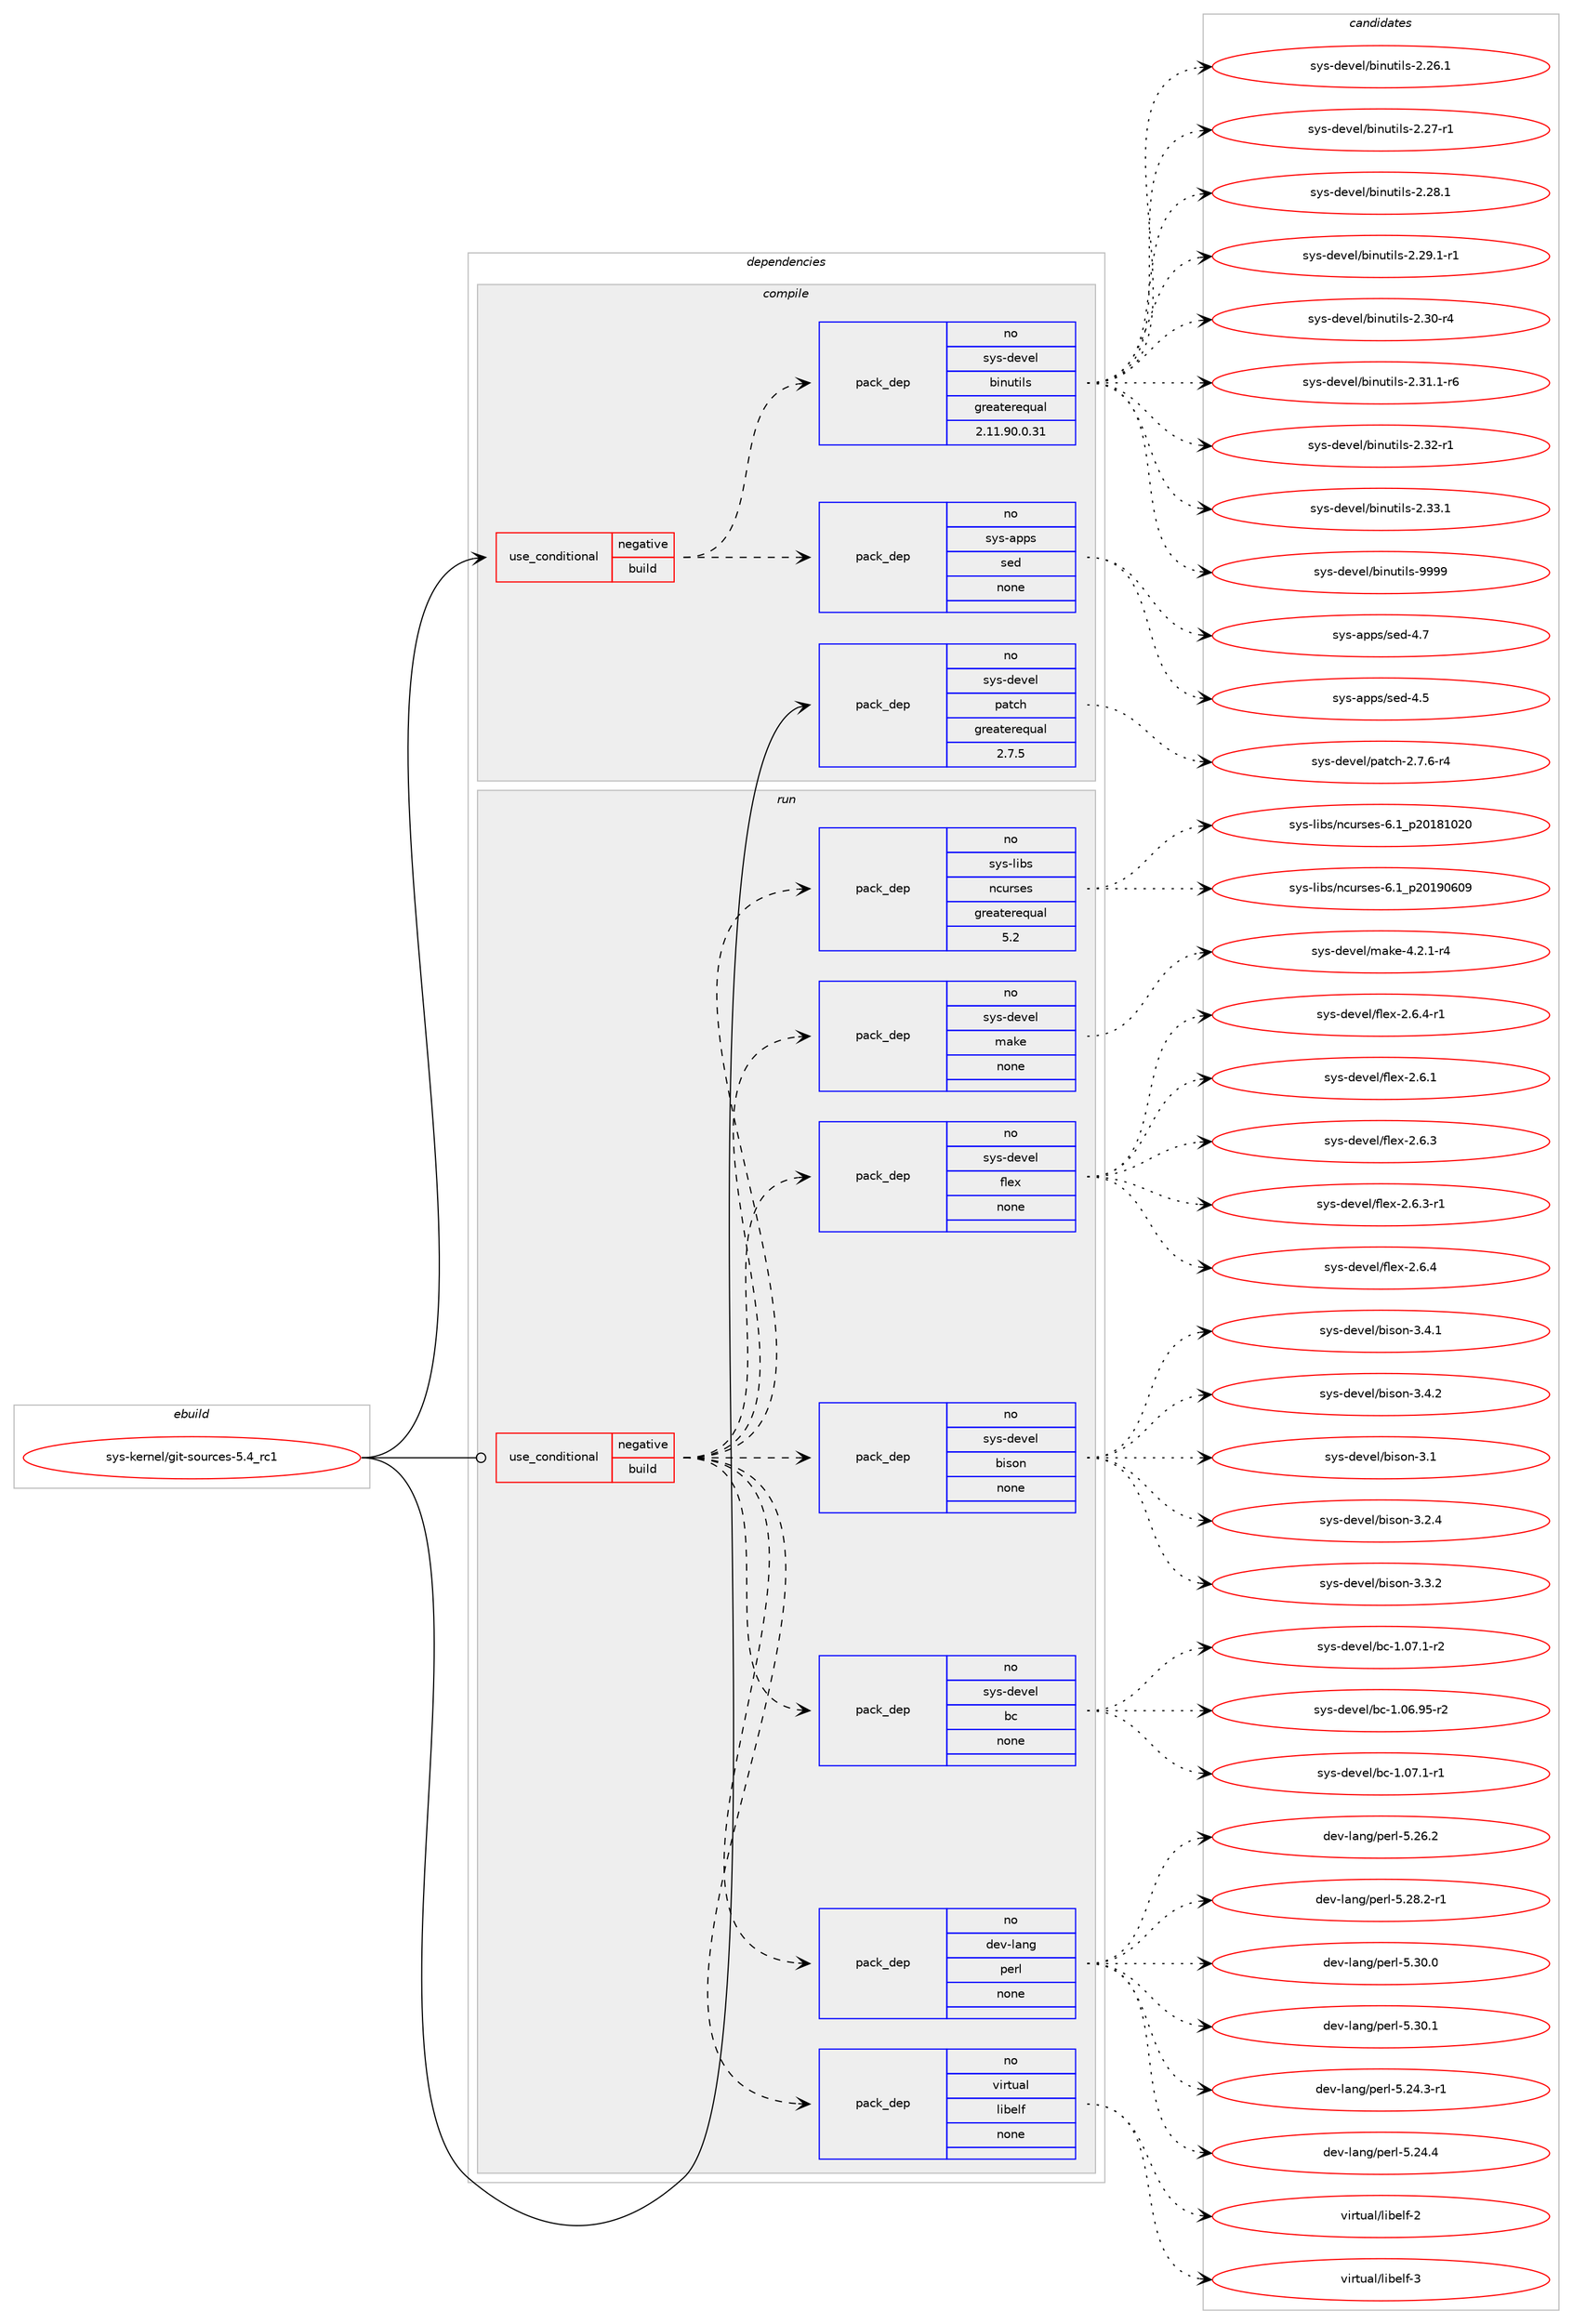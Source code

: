 digraph prolog {

# *************
# Graph options
# *************

newrank=true;
concentrate=true;
compound=true;
graph [rankdir=LR,fontname=Helvetica,fontsize=10,ranksep=1.5];#, ranksep=2.5, nodesep=0.2];
edge  [arrowhead=vee];
node  [fontname=Helvetica,fontsize=10];

# **********
# The ebuild
# **********

subgraph cluster_leftcol {
color=gray;
rank=same;
label=<<i>ebuild</i>>;
id [label="sys-kernel/git-sources-5.4_rc1", color=red, width=4, href="../sys-kernel/git-sources-5.4_rc1.svg"];
}

# ****************
# The dependencies
# ****************

subgraph cluster_midcol {
color=gray;
label=<<i>dependencies</i>>;
subgraph cluster_compile {
fillcolor="#eeeeee";
style=filled;
label=<<i>compile</i>>;
subgraph cond215066 {
dependency895130 [label=<<TABLE BORDER="0" CELLBORDER="1" CELLSPACING="0" CELLPADDING="4"><TR><TD ROWSPAN="3" CELLPADDING="10">use_conditional</TD></TR><TR><TD>negative</TD></TR><TR><TD>build</TD></TR></TABLE>>, shape=none, color=red];
subgraph pack664364 {
dependency895131 [label=<<TABLE BORDER="0" CELLBORDER="1" CELLSPACING="0" CELLPADDING="4" WIDTH="220"><TR><TD ROWSPAN="6" CELLPADDING="30">pack_dep</TD></TR><TR><TD WIDTH="110">no</TD></TR><TR><TD>sys-apps</TD></TR><TR><TD>sed</TD></TR><TR><TD>none</TD></TR><TR><TD></TD></TR></TABLE>>, shape=none, color=blue];
}
dependency895130:e -> dependency895131:w [weight=20,style="dashed",arrowhead="vee"];
subgraph pack664365 {
dependency895132 [label=<<TABLE BORDER="0" CELLBORDER="1" CELLSPACING="0" CELLPADDING="4" WIDTH="220"><TR><TD ROWSPAN="6" CELLPADDING="30">pack_dep</TD></TR><TR><TD WIDTH="110">no</TD></TR><TR><TD>sys-devel</TD></TR><TR><TD>binutils</TD></TR><TR><TD>greaterequal</TD></TR><TR><TD>2.11.90.0.31</TD></TR></TABLE>>, shape=none, color=blue];
}
dependency895130:e -> dependency895132:w [weight=20,style="dashed",arrowhead="vee"];
}
id:e -> dependency895130:w [weight=20,style="solid",arrowhead="vee"];
subgraph pack664366 {
dependency895133 [label=<<TABLE BORDER="0" CELLBORDER="1" CELLSPACING="0" CELLPADDING="4" WIDTH="220"><TR><TD ROWSPAN="6" CELLPADDING="30">pack_dep</TD></TR><TR><TD WIDTH="110">no</TD></TR><TR><TD>sys-devel</TD></TR><TR><TD>patch</TD></TR><TR><TD>greaterequal</TD></TR><TR><TD>2.7.5</TD></TR></TABLE>>, shape=none, color=blue];
}
id:e -> dependency895133:w [weight=20,style="solid",arrowhead="vee"];
}
subgraph cluster_compileandrun {
fillcolor="#eeeeee";
style=filled;
label=<<i>compile and run</i>>;
}
subgraph cluster_run {
fillcolor="#eeeeee";
style=filled;
label=<<i>run</i>>;
subgraph cond215067 {
dependency895134 [label=<<TABLE BORDER="0" CELLBORDER="1" CELLSPACING="0" CELLPADDING="4"><TR><TD ROWSPAN="3" CELLPADDING="10">use_conditional</TD></TR><TR><TD>negative</TD></TR><TR><TD>build</TD></TR></TABLE>>, shape=none, color=red];
subgraph pack664367 {
dependency895135 [label=<<TABLE BORDER="0" CELLBORDER="1" CELLSPACING="0" CELLPADDING="4" WIDTH="220"><TR><TD ROWSPAN="6" CELLPADDING="30">pack_dep</TD></TR><TR><TD WIDTH="110">no</TD></TR><TR><TD>dev-lang</TD></TR><TR><TD>perl</TD></TR><TR><TD>none</TD></TR><TR><TD></TD></TR></TABLE>>, shape=none, color=blue];
}
dependency895134:e -> dependency895135:w [weight=20,style="dashed",arrowhead="vee"];
subgraph pack664368 {
dependency895136 [label=<<TABLE BORDER="0" CELLBORDER="1" CELLSPACING="0" CELLPADDING="4" WIDTH="220"><TR><TD ROWSPAN="6" CELLPADDING="30">pack_dep</TD></TR><TR><TD WIDTH="110">no</TD></TR><TR><TD>sys-devel</TD></TR><TR><TD>bc</TD></TR><TR><TD>none</TD></TR><TR><TD></TD></TR></TABLE>>, shape=none, color=blue];
}
dependency895134:e -> dependency895136:w [weight=20,style="dashed",arrowhead="vee"];
subgraph pack664369 {
dependency895137 [label=<<TABLE BORDER="0" CELLBORDER="1" CELLSPACING="0" CELLPADDING="4" WIDTH="220"><TR><TD ROWSPAN="6" CELLPADDING="30">pack_dep</TD></TR><TR><TD WIDTH="110">no</TD></TR><TR><TD>sys-devel</TD></TR><TR><TD>bison</TD></TR><TR><TD>none</TD></TR><TR><TD></TD></TR></TABLE>>, shape=none, color=blue];
}
dependency895134:e -> dependency895137:w [weight=20,style="dashed",arrowhead="vee"];
subgraph pack664370 {
dependency895138 [label=<<TABLE BORDER="0" CELLBORDER="1" CELLSPACING="0" CELLPADDING="4" WIDTH="220"><TR><TD ROWSPAN="6" CELLPADDING="30">pack_dep</TD></TR><TR><TD WIDTH="110">no</TD></TR><TR><TD>sys-devel</TD></TR><TR><TD>flex</TD></TR><TR><TD>none</TD></TR><TR><TD></TD></TR></TABLE>>, shape=none, color=blue];
}
dependency895134:e -> dependency895138:w [weight=20,style="dashed",arrowhead="vee"];
subgraph pack664371 {
dependency895139 [label=<<TABLE BORDER="0" CELLBORDER="1" CELLSPACING="0" CELLPADDING="4" WIDTH="220"><TR><TD ROWSPAN="6" CELLPADDING="30">pack_dep</TD></TR><TR><TD WIDTH="110">no</TD></TR><TR><TD>sys-devel</TD></TR><TR><TD>make</TD></TR><TR><TD>none</TD></TR><TR><TD></TD></TR></TABLE>>, shape=none, color=blue];
}
dependency895134:e -> dependency895139:w [weight=20,style="dashed",arrowhead="vee"];
subgraph pack664372 {
dependency895140 [label=<<TABLE BORDER="0" CELLBORDER="1" CELLSPACING="0" CELLPADDING="4" WIDTH="220"><TR><TD ROWSPAN="6" CELLPADDING="30">pack_dep</TD></TR><TR><TD WIDTH="110">no</TD></TR><TR><TD>sys-libs</TD></TR><TR><TD>ncurses</TD></TR><TR><TD>greaterequal</TD></TR><TR><TD>5.2</TD></TR></TABLE>>, shape=none, color=blue];
}
dependency895134:e -> dependency895140:w [weight=20,style="dashed",arrowhead="vee"];
subgraph pack664373 {
dependency895141 [label=<<TABLE BORDER="0" CELLBORDER="1" CELLSPACING="0" CELLPADDING="4" WIDTH="220"><TR><TD ROWSPAN="6" CELLPADDING="30">pack_dep</TD></TR><TR><TD WIDTH="110">no</TD></TR><TR><TD>virtual</TD></TR><TR><TD>libelf</TD></TR><TR><TD>none</TD></TR><TR><TD></TD></TR></TABLE>>, shape=none, color=blue];
}
dependency895134:e -> dependency895141:w [weight=20,style="dashed",arrowhead="vee"];
}
id:e -> dependency895134:w [weight=20,style="solid",arrowhead="odot"];
}
}

# **************
# The candidates
# **************

subgraph cluster_choices {
rank=same;
color=gray;
label=<<i>candidates</i>>;

subgraph choice664364 {
color=black;
nodesep=1;
choice11512111545971121121154711510110045524653 [label="sys-apps/sed-4.5", color=red, width=4,href="../sys-apps/sed-4.5.svg"];
choice11512111545971121121154711510110045524655 [label="sys-apps/sed-4.7", color=red, width=4,href="../sys-apps/sed-4.7.svg"];
dependency895131:e -> choice11512111545971121121154711510110045524653:w [style=dotted,weight="100"];
dependency895131:e -> choice11512111545971121121154711510110045524655:w [style=dotted,weight="100"];
}
subgraph choice664365 {
color=black;
nodesep=1;
choice11512111545100101118101108479810511011711610510811545504650544649 [label="sys-devel/binutils-2.26.1", color=red, width=4,href="../sys-devel/binutils-2.26.1.svg"];
choice11512111545100101118101108479810511011711610510811545504650554511449 [label="sys-devel/binutils-2.27-r1", color=red, width=4,href="../sys-devel/binutils-2.27-r1.svg"];
choice11512111545100101118101108479810511011711610510811545504650564649 [label="sys-devel/binutils-2.28.1", color=red, width=4,href="../sys-devel/binutils-2.28.1.svg"];
choice115121115451001011181011084798105110117116105108115455046505746494511449 [label="sys-devel/binutils-2.29.1-r1", color=red, width=4,href="../sys-devel/binutils-2.29.1-r1.svg"];
choice11512111545100101118101108479810511011711610510811545504651484511452 [label="sys-devel/binutils-2.30-r4", color=red, width=4,href="../sys-devel/binutils-2.30-r4.svg"];
choice115121115451001011181011084798105110117116105108115455046514946494511454 [label="sys-devel/binutils-2.31.1-r6", color=red, width=4,href="../sys-devel/binutils-2.31.1-r6.svg"];
choice11512111545100101118101108479810511011711610510811545504651504511449 [label="sys-devel/binutils-2.32-r1", color=red, width=4,href="../sys-devel/binutils-2.32-r1.svg"];
choice11512111545100101118101108479810511011711610510811545504651514649 [label="sys-devel/binutils-2.33.1", color=red, width=4,href="../sys-devel/binutils-2.33.1.svg"];
choice1151211154510010111810110847981051101171161051081154557575757 [label="sys-devel/binutils-9999", color=red, width=4,href="../sys-devel/binutils-9999.svg"];
dependency895132:e -> choice11512111545100101118101108479810511011711610510811545504650544649:w [style=dotted,weight="100"];
dependency895132:e -> choice11512111545100101118101108479810511011711610510811545504650554511449:w [style=dotted,weight="100"];
dependency895132:e -> choice11512111545100101118101108479810511011711610510811545504650564649:w [style=dotted,weight="100"];
dependency895132:e -> choice115121115451001011181011084798105110117116105108115455046505746494511449:w [style=dotted,weight="100"];
dependency895132:e -> choice11512111545100101118101108479810511011711610510811545504651484511452:w [style=dotted,weight="100"];
dependency895132:e -> choice115121115451001011181011084798105110117116105108115455046514946494511454:w [style=dotted,weight="100"];
dependency895132:e -> choice11512111545100101118101108479810511011711610510811545504651504511449:w [style=dotted,weight="100"];
dependency895132:e -> choice11512111545100101118101108479810511011711610510811545504651514649:w [style=dotted,weight="100"];
dependency895132:e -> choice1151211154510010111810110847981051101171161051081154557575757:w [style=dotted,weight="100"];
}
subgraph choice664366 {
color=black;
nodesep=1;
choice115121115451001011181011084711297116991044550465546544511452 [label="sys-devel/patch-2.7.6-r4", color=red, width=4,href="../sys-devel/patch-2.7.6-r4.svg"];
dependency895133:e -> choice115121115451001011181011084711297116991044550465546544511452:w [style=dotted,weight="100"];
}
subgraph choice664367 {
color=black;
nodesep=1;
choice100101118451089711010347112101114108455346505246514511449 [label="dev-lang/perl-5.24.3-r1", color=red, width=4,href="../dev-lang/perl-5.24.3-r1.svg"];
choice10010111845108971101034711210111410845534650524652 [label="dev-lang/perl-5.24.4", color=red, width=4,href="../dev-lang/perl-5.24.4.svg"];
choice10010111845108971101034711210111410845534650544650 [label="dev-lang/perl-5.26.2", color=red, width=4,href="../dev-lang/perl-5.26.2.svg"];
choice100101118451089711010347112101114108455346505646504511449 [label="dev-lang/perl-5.28.2-r1", color=red, width=4,href="../dev-lang/perl-5.28.2-r1.svg"];
choice10010111845108971101034711210111410845534651484648 [label="dev-lang/perl-5.30.0", color=red, width=4,href="../dev-lang/perl-5.30.0.svg"];
choice10010111845108971101034711210111410845534651484649 [label="dev-lang/perl-5.30.1", color=red, width=4,href="../dev-lang/perl-5.30.1.svg"];
dependency895135:e -> choice100101118451089711010347112101114108455346505246514511449:w [style=dotted,weight="100"];
dependency895135:e -> choice10010111845108971101034711210111410845534650524652:w [style=dotted,weight="100"];
dependency895135:e -> choice10010111845108971101034711210111410845534650544650:w [style=dotted,weight="100"];
dependency895135:e -> choice100101118451089711010347112101114108455346505646504511449:w [style=dotted,weight="100"];
dependency895135:e -> choice10010111845108971101034711210111410845534651484648:w [style=dotted,weight="100"];
dependency895135:e -> choice10010111845108971101034711210111410845534651484649:w [style=dotted,weight="100"];
}
subgraph choice664368 {
color=black;
nodesep=1;
choice1151211154510010111810110847989945494648544657534511450 [label="sys-devel/bc-1.06.95-r2", color=red, width=4,href="../sys-devel/bc-1.06.95-r2.svg"];
choice11512111545100101118101108479899454946485546494511449 [label="sys-devel/bc-1.07.1-r1", color=red, width=4,href="../sys-devel/bc-1.07.1-r1.svg"];
choice11512111545100101118101108479899454946485546494511450 [label="sys-devel/bc-1.07.1-r2", color=red, width=4,href="../sys-devel/bc-1.07.1-r2.svg"];
dependency895136:e -> choice1151211154510010111810110847989945494648544657534511450:w [style=dotted,weight="100"];
dependency895136:e -> choice11512111545100101118101108479899454946485546494511449:w [style=dotted,weight="100"];
dependency895136:e -> choice11512111545100101118101108479899454946485546494511450:w [style=dotted,weight="100"];
}
subgraph choice664369 {
color=black;
nodesep=1;
choice11512111545100101118101108479810511511111045514649 [label="sys-devel/bison-3.1", color=red, width=4,href="../sys-devel/bison-3.1.svg"];
choice115121115451001011181011084798105115111110455146504652 [label="sys-devel/bison-3.2.4", color=red, width=4,href="../sys-devel/bison-3.2.4.svg"];
choice115121115451001011181011084798105115111110455146514650 [label="sys-devel/bison-3.3.2", color=red, width=4,href="../sys-devel/bison-3.3.2.svg"];
choice115121115451001011181011084798105115111110455146524649 [label="sys-devel/bison-3.4.1", color=red, width=4,href="../sys-devel/bison-3.4.1.svg"];
choice115121115451001011181011084798105115111110455146524650 [label="sys-devel/bison-3.4.2", color=red, width=4,href="../sys-devel/bison-3.4.2.svg"];
dependency895137:e -> choice11512111545100101118101108479810511511111045514649:w [style=dotted,weight="100"];
dependency895137:e -> choice115121115451001011181011084798105115111110455146504652:w [style=dotted,weight="100"];
dependency895137:e -> choice115121115451001011181011084798105115111110455146514650:w [style=dotted,weight="100"];
dependency895137:e -> choice115121115451001011181011084798105115111110455146524649:w [style=dotted,weight="100"];
dependency895137:e -> choice115121115451001011181011084798105115111110455146524650:w [style=dotted,weight="100"];
}
subgraph choice664370 {
color=black;
nodesep=1;
choice1151211154510010111810110847102108101120455046544649 [label="sys-devel/flex-2.6.1", color=red, width=4,href="../sys-devel/flex-2.6.1.svg"];
choice1151211154510010111810110847102108101120455046544651 [label="sys-devel/flex-2.6.3", color=red, width=4,href="../sys-devel/flex-2.6.3.svg"];
choice11512111545100101118101108471021081011204550465446514511449 [label="sys-devel/flex-2.6.3-r1", color=red, width=4,href="../sys-devel/flex-2.6.3-r1.svg"];
choice1151211154510010111810110847102108101120455046544652 [label="sys-devel/flex-2.6.4", color=red, width=4,href="../sys-devel/flex-2.6.4.svg"];
choice11512111545100101118101108471021081011204550465446524511449 [label="sys-devel/flex-2.6.4-r1", color=red, width=4,href="../sys-devel/flex-2.6.4-r1.svg"];
dependency895138:e -> choice1151211154510010111810110847102108101120455046544649:w [style=dotted,weight="100"];
dependency895138:e -> choice1151211154510010111810110847102108101120455046544651:w [style=dotted,weight="100"];
dependency895138:e -> choice11512111545100101118101108471021081011204550465446514511449:w [style=dotted,weight="100"];
dependency895138:e -> choice1151211154510010111810110847102108101120455046544652:w [style=dotted,weight="100"];
dependency895138:e -> choice11512111545100101118101108471021081011204550465446524511449:w [style=dotted,weight="100"];
}
subgraph choice664371 {
color=black;
nodesep=1;
choice1151211154510010111810110847109971071014552465046494511452 [label="sys-devel/make-4.2.1-r4", color=red, width=4,href="../sys-devel/make-4.2.1-r4.svg"];
dependency895139:e -> choice1151211154510010111810110847109971071014552465046494511452:w [style=dotted,weight="100"];
}
subgraph choice664372 {
color=black;
nodesep=1;
choice1151211154510810598115471109911711411510111545544649951125048495649485048 [label="sys-libs/ncurses-6.1_p20181020", color=red, width=4,href="../sys-libs/ncurses-6.1_p20181020.svg"];
choice1151211154510810598115471109911711411510111545544649951125048495748544857 [label="sys-libs/ncurses-6.1_p20190609", color=red, width=4,href="../sys-libs/ncurses-6.1_p20190609.svg"];
dependency895140:e -> choice1151211154510810598115471109911711411510111545544649951125048495649485048:w [style=dotted,weight="100"];
dependency895140:e -> choice1151211154510810598115471109911711411510111545544649951125048495748544857:w [style=dotted,weight="100"];
}
subgraph choice664373 {
color=black;
nodesep=1;
choice1181051141161179710847108105981011081024550 [label="virtual/libelf-2", color=red, width=4,href="../virtual/libelf-2.svg"];
choice1181051141161179710847108105981011081024551 [label="virtual/libelf-3", color=red, width=4,href="../virtual/libelf-3.svg"];
dependency895141:e -> choice1181051141161179710847108105981011081024550:w [style=dotted,weight="100"];
dependency895141:e -> choice1181051141161179710847108105981011081024551:w [style=dotted,weight="100"];
}
}

}
